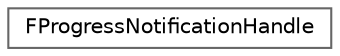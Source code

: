 digraph "Graphical Class Hierarchy"
{
 // INTERACTIVE_SVG=YES
 // LATEX_PDF_SIZE
  bgcolor="transparent";
  edge [fontname=Helvetica,fontsize=10,labelfontname=Helvetica,labelfontsize=10];
  node [fontname=Helvetica,fontsize=10,shape=box,height=0.2,width=0.4];
  rankdir="LR";
  Node0 [id="Node000000",label="FProgressNotificationHandle",height=0.2,width=0.4,color="grey40", fillcolor="white", style="filled",URL="$d0/d2c/structFProgressNotificationHandle.html",tooltip="Handle to an active progress notification."];
}
